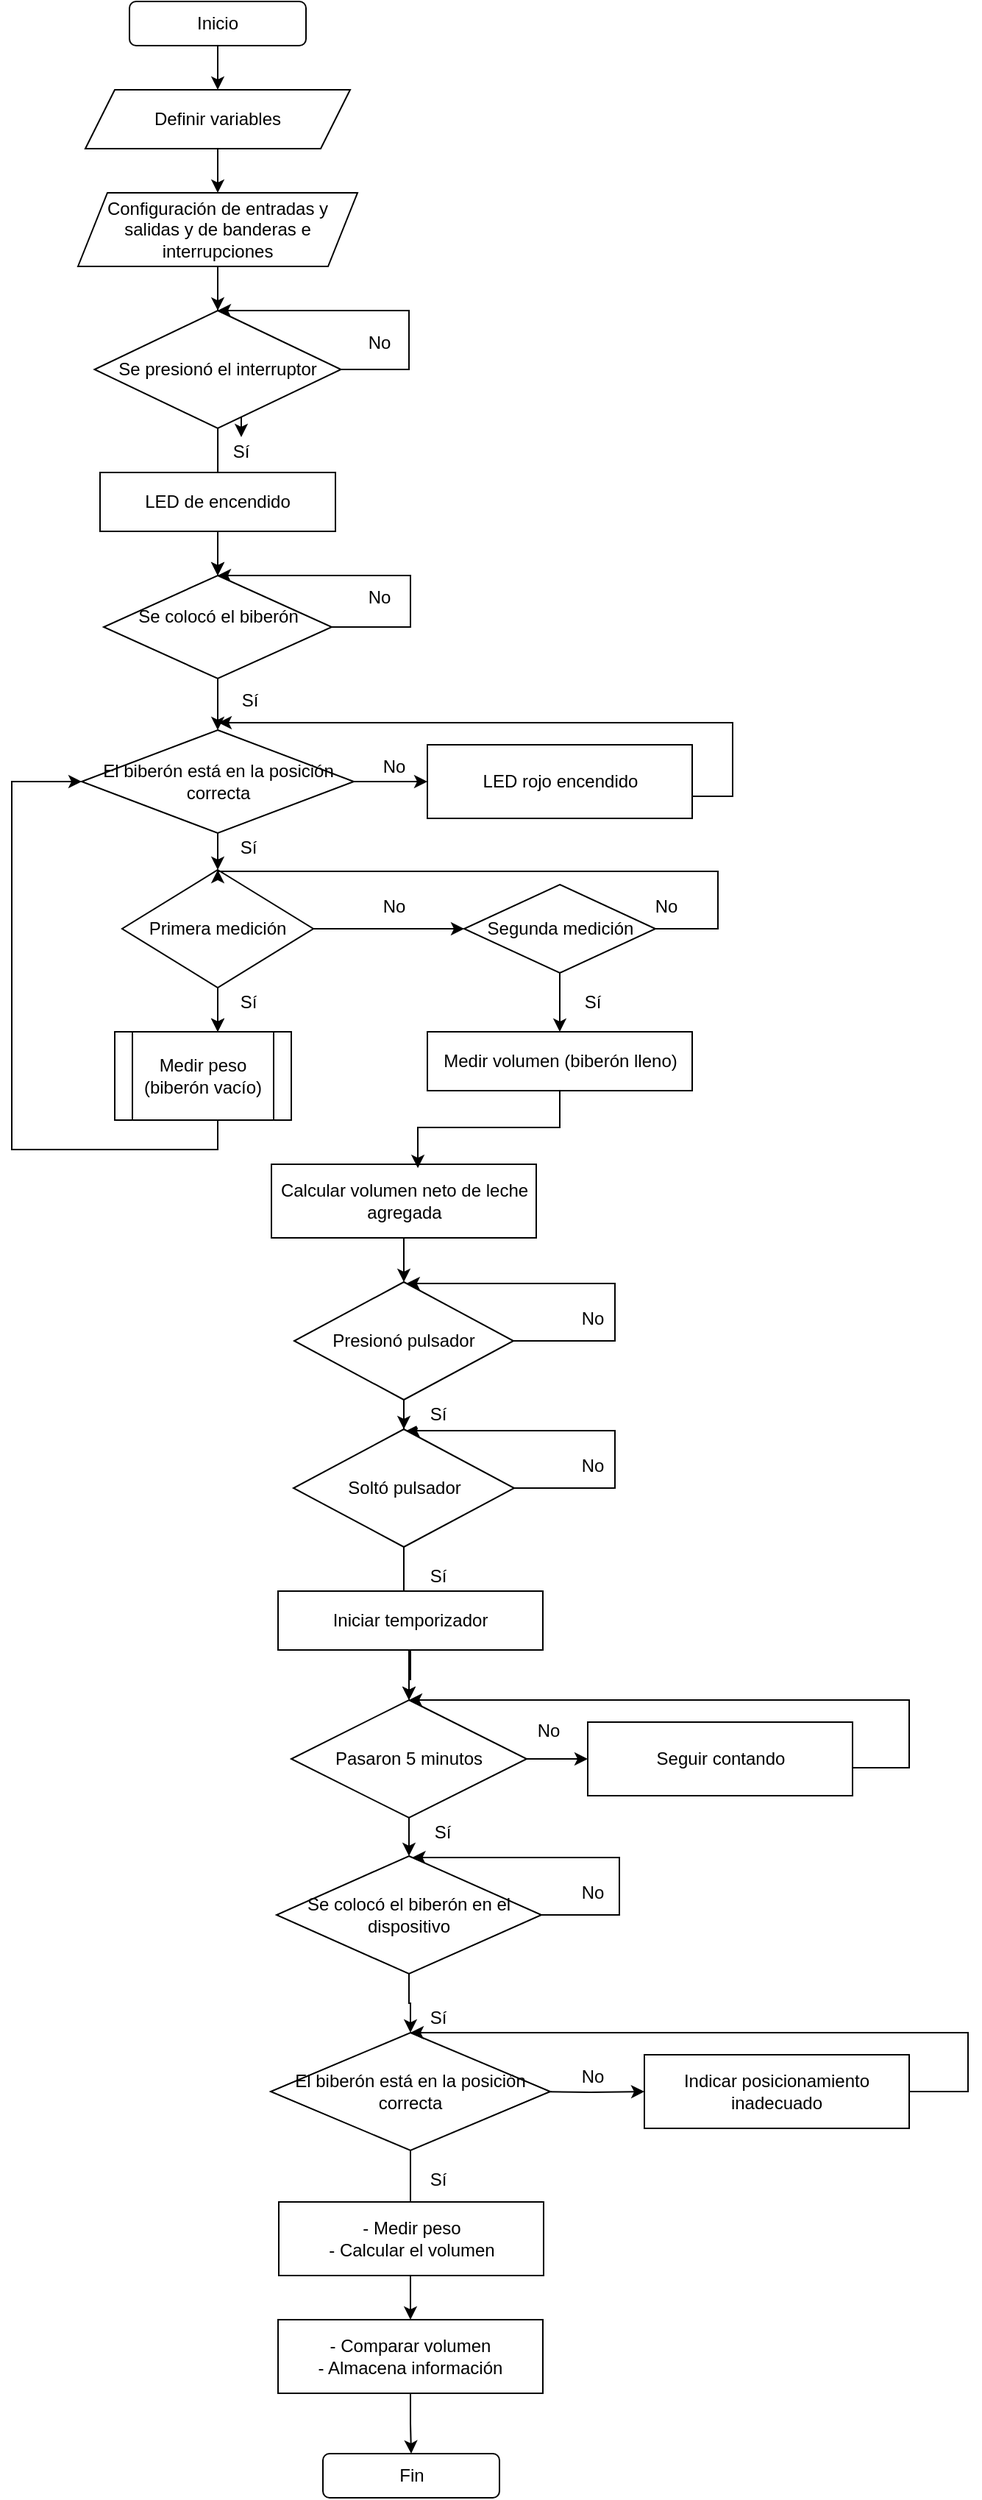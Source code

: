 <mxfile version="24.8.3">
  <diagram name="Página-1" id="SoBt5UEcjjpFxE3kOV6t">
    <mxGraphModel dx="1050" dy="557" grid="1" gridSize="10" guides="1" tooltips="1" connect="1" arrows="1" fold="1" page="1" pageScale="1" pageWidth="827" pageHeight="1169" math="0" shadow="0">
      <root>
        <mxCell id="0" />
        <mxCell id="1" parent="0" />
        <mxCell id="9aD9zQ7VYFF84dAfsWvm-19" value="" style="edgeStyle=orthogonalEdgeStyle;rounded=0;orthogonalLoop=1;jettySize=auto;html=1;" edge="1" parent="1" source="m10XUqg-PlZCf3VrpscT-1" target="9aD9zQ7VYFF84dAfsWvm-1">
          <mxGeometry relative="1" as="geometry" />
        </mxCell>
        <mxCell id="m10XUqg-PlZCf3VrpscT-1" value="&lt;font style=&quot;vertical-align: inherit;&quot;&gt;&lt;font style=&quot;vertical-align: inherit;&quot;&gt;Inicio&lt;/font&gt;&lt;/font&gt;" style="rounded=1;whiteSpace=wrap;html=1;" parent="1" vertex="1">
          <mxGeometry x="120" y="30" width="120" height="30" as="geometry" />
        </mxCell>
        <mxCell id="9aD9zQ7VYFF84dAfsWvm-24" value="" style="edgeStyle=orthogonalEdgeStyle;rounded=0;orthogonalLoop=1;jettySize=auto;html=1;" edge="1" parent="1" source="m10XUqg-PlZCf3VrpscT-2" target="m10XUqg-PlZCf3VrpscT-7">
          <mxGeometry relative="1" as="geometry" />
        </mxCell>
        <mxCell id="9aD9zQ7VYFF84dAfsWvm-134" value="" style="edgeStyle=orthogonalEdgeStyle;rounded=0;orthogonalLoop=1;jettySize=auto;html=1;" edge="1" parent="1" source="m10XUqg-PlZCf3VrpscT-2" target="9aD9zQ7VYFF84dAfsWvm-108">
          <mxGeometry relative="1" as="geometry" />
        </mxCell>
        <mxCell id="m10XUqg-PlZCf3VrpscT-2" value="&lt;font style=&quot;vertical-align: inherit;&quot;&gt;&lt;font style=&quot;vertical-align: inherit;&quot;&gt;&lt;font style=&quot;vertical-align: inherit;&quot;&gt;&lt;font style=&quot;vertical-align: inherit;&quot;&gt;Configuración de entradas y salidas y de banderas e interrupciones&lt;/font&gt;&lt;/font&gt;&lt;/font&gt;&lt;/font&gt;" style="shape=parallelogram;perimeter=parallelogramPerimeter;whiteSpace=wrap;html=1;fixedSize=1;" parent="1" vertex="1">
          <mxGeometry x="85" y="160" width="190" height="50" as="geometry" />
        </mxCell>
        <mxCell id="m10XUqg-PlZCf3VrpscT-4" value="&lt;font style=&quot;vertical-align: inherit;&quot;&gt;&lt;font style=&quot;vertical-align: inherit;&quot;&gt;Fin&lt;/font&gt;&lt;/font&gt;" style="rounded=1;whiteSpace=wrap;html=1;" parent="1" vertex="1">
          <mxGeometry x="251.5" y="1696" width="120" height="30" as="geometry" />
        </mxCell>
        <mxCell id="9aD9zQ7VYFF84dAfsWvm-68" value="" style="edgeStyle=orthogonalEdgeStyle;rounded=0;orthogonalLoop=1;jettySize=auto;html=1;" edge="1" parent="1" source="m10XUqg-PlZCf3VrpscT-5" target="9aD9zQ7VYFF84dAfsWvm-2">
          <mxGeometry relative="1" as="geometry" />
        </mxCell>
        <mxCell id="9aD9zQ7VYFF84dAfsWvm-86" value="" style="edgeStyle=orthogonalEdgeStyle;rounded=0;orthogonalLoop=1;jettySize=auto;html=1;" edge="1" parent="1" source="m10XUqg-PlZCf3VrpscT-7" target="9aD9zQ7VYFF84dAfsWvm-2">
          <mxGeometry relative="1" as="geometry" />
        </mxCell>
        <mxCell id="9aD9zQ7VYFF84dAfsWvm-94" value="" style="edgeStyle=orthogonalEdgeStyle;rounded=0;orthogonalLoop=1;jettySize=auto;html=1;" edge="1" parent="1" source="m10XUqg-PlZCf3VrpscT-7" target="m10XUqg-PlZCf3VrpscT-7">
          <mxGeometry relative="1" as="geometry">
            <mxPoint x="360" y="240" as="targetPoint" />
            <Array as="points">
              <mxPoint x="310" y="280" />
              <mxPoint x="310" y="240" />
            </Array>
          </mxGeometry>
        </mxCell>
        <mxCell id="m10XUqg-PlZCf3VrpscT-7" value="&lt;font style=&quot;vertical-align: inherit;&quot;&gt;&lt;font style=&quot;vertical-align: inherit;&quot;&gt;Se presionó el interruptor&lt;/font&gt;&lt;/font&gt;" style="rhombus;whiteSpace=wrap;html=1;" parent="1" vertex="1">
          <mxGeometry x="96.25" y="240" width="167.5" height="80" as="geometry" />
        </mxCell>
        <mxCell id="9aD9zQ7VYFF84dAfsWvm-22" value="" style="edgeStyle=orthogonalEdgeStyle;rounded=0;orthogonalLoop=1;jettySize=auto;html=1;" edge="1" parent="1" source="9aD9zQ7VYFF84dAfsWvm-1" target="m10XUqg-PlZCf3VrpscT-2">
          <mxGeometry relative="1" as="geometry" />
        </mxCell>
        <mxCell id="9aD9zQ7VYFF84dAfsWvm-1" value="&lt;font style=&quot;vertical-align: inherit;&quot;&gt;&lt;font style=&quot;vertical-align: inherit;&quot;&gt;&lt;font style=&quot;vertical-align: inherit;&quot;&gt;&lt;font style=&quot;vertical-align: inherit;&quot;&gt;Definir variables&lt;/font&gt;&lt;/font&gt;&lt;/font&gt;&lt;/font&gt;" style="shape=parallelogram;perimeter=parallelogramPerimeter;whiteSpace=wrap;html=1;fixedSize=1;" vertex="1" parent="1">
          <mxGeometry x="90" y="90" width="180" height="40" as="geometry" />
        </mxCell>
        <mxCell id="9aD9zQ7VYFF84dAfsWvm-40" value="" style="edgeStyle=orthogonalEdgeStyle;rounded=0;orthogonalLoop=1;jettySize=auto;html=1;" edge="1" parent="1" source="9aD9zQ7VYFF84dAfsWvm-2" target="9aD9zQ7VYFF84dAfsWvm-3">
          <mxGeometry relative="1" as="geometry" />
        </mxCell>
        <mxCell id="9aD9zQ7VYFF84dAfsWvm-112" value="" style="edgeStyle=orthogonalEdgeStyle;rounded=0;orthogonalLoop=1;jettySize=auto;html=1;entryX=0.5;entryY=0;entryDx=0;entryDy=0;" edge="1" parent="1" source="9aD9zQ7VYFF84dAfsWvm-2" target="9aD9zQ7VYFF84dAfsWvm-2">
          <mxGeometry relative="1" as="geometry">
            <mxPoint x="280" y="420" as="targetPoint" />
            <Array as="points">
              <mxPoint x="311" y="455" />
              <mxPoint x="311" y="420" />
            </Array>
          </mxGeometry>
        </mxCell>
        <mxCell id="9aD9zQ7VYFF84dAfsWvm-2" value="&lt;font style=&quot;vertical-align: inherit;&quot;&gt;&lt;font style=&quot;vertical-align: inherit;&quot;&gt;Se colocó el biberón&lt;/font&gt;&lt;/font&gt;&lt;div&gt;&lt;font style=&quot;vertical-align: inherit;&quot;&gt;&lt;font style=&quot;vertical-align: inherit;&quot;&gt;&lt;span style=&quot;color: rgba(0, 0, 0, 0); font-family: monospace; font-size: 0px; text-align: start; text-wrap-mode: nowrap;&quot;&gt;hModel%3E%3Croot%3E%3CmxCell%20id%3D%220%22%2F%3E%3CmxCell%20id%3D%221%22%20parent%3D%220%22%2F%3E%3CmxCell%20id%3D%222%22%20value%3D%22%26lt%3Bfont%20style%3D%26quot%3Bvertical-align%3A%20inherit%3B%26quot%3B%26gt%3B%26lt%3Bfont%20style%3D%26quot%3Bvertical-align%3A%20inherit%3B%26quot%3B%26gt%3B%C2%BFSe%20presion%C3%B3%20el%20interruptor%3F%26lt%3B%2Ffont%26gt%3B%26lt%3B%2Ffont%26gt%3B%22%20style%3D%22rhombus%3BwhiteSpace%3Dwrap%3Bhtml%3D1%3B%22%20vertex%3D%221%22%20parent%3D%221%22%3E%3CmxGeometry%20x%3D%22349%22%20y%3D%22240%22%20width%3D%22130%22%20height%3D%2280%22%20as%3D%22geometry%22%2F%3E%3C%2FmxCell%3E%3C%2Froot%3E%3C%2FmxGraphModel%&lt;/span&gt;&lt;/font&gt;&lt;/font&gt;&lt;/div&gt;" style="rhombus;whiteSpace=wrap;html=1;" vertex="1" parent="1">
          <mxGeometry x="102.5" y="420" width="155" height="70" as="geometry" />
        </mxCell>
        <mxCell id="9aD9zQ7VYFF84dAfsWvm-44" value="" style="edgeStyle=orthogonalEdgeStyle;rounded=0;orthogonalLoop=1;jettySize=auto;html=1;" edge="1" parent="1" source="9aD9zQ7VYFF84dAfsWvm-3" target="9aD9zQ7VYFF84dAfsWvm-4">
          <mxGeometry relative="1" as="geometry" />
        </mxCell>
        <mxCell id="9aD9zQ7VYFF84dAfsWvm-63" value="" style="edgeStyle=orthogonalEdgeStyle;rounded=0;orthogonalLoop=1;jettySize=auto;html=1;" edge="1" parent="1" source="9aD9zQ7VYFF84dAfsWvm-3" target="9aD9zQ7VYFF84dAfsWvm-8">
          <mxGeometry relative="1" as="geometry" />
        </mxCell>
        <mxCell id="9aD9zQ7VYFF84dAfsWvm-3" value="El biberón está en la posición correcta&lt;span style=&quot;color: rgba(0, 0, 0, 0); font-family: monospace; font-size: 0px; text-align: start; text-wrap-mode: nowrap;&quot;&gt;%3CmxGraphModel%3E%3Croot%3E%3CmxCell%20id%3D%220%22%2F%3E%3CmxCell%20id%3D%221%22%20parent%3D%220%22%2F%3E%3CmxCell%20id%3D%222%22%20value%3D%22%26lt%3Bfont%20style%3D%26quot%3Bvertical-align%3A%20inherit%3B%26quot%3B%26gt%3B%26lt%3Bfont%20style%3D%26quot%3Bvertical-align%3A%20inherit%3B%26quot%3B%26gt%3B%C2%BFSe%20coloc%C3%B3%20el%20biber%C3%B3n%26lt%3Bspan%20style%3D%26quot%3Bcolor%3A%20rgba(0%2C%200%2C%200%2C%200)%3B%20font-family%3A%20monospace%3B%20font-size%3A%200px%3B%20text-align%3A%20start%3B%20text-wrap-mode%3A%20nowrap%3B%26quot%3B%26gt%3B%253CmxGraphModel%253E%253Croot%253E%253CmxCell%2520id%253D%25220%2522%252F%253E%253CmxCell%2520id%253D%25221%2522%2520parent%253D%25220%2522%252F%253E%253CmxCell%2520id%253D%25222%2522%2520value%253D%2522%2526lt%253Bfont%2520style%253D%2526quot%253Bvertical-align%253A%2520inherit%253B%2526quot%253B%2526gt%253B%2526lt%253Bfont%2520style%253D%2526quot%253Bvertical-align%253A%2520inherit%253B%2526quot%253B%2526gt%253B%25C2%25BFSe%2520presion%25C3%25B3%2520el%2520interruptor%253F%2526lt%253B%252Ffont%2526gt%253B%2526lt%253B%252Ffont%2526gt%253B%2522%2520style%253D%2522rhombus%253BwhiteSpace%253Dwrap%253Bhtml%253D1%253B%2522%2520vertex%253D%25221%2522%2520parent%253D%25221%2522%253E%253CmxGeometry%2520x%253D%2522349%2522%2520y%253D%2522240%2522%2520width%253D%2522130%2522%2520height%253D%252280%2522%2520as%253D%2522geometry%2522%252F%253E%253C%252FmxCell%253E%253C%252Froot%253E%253C%252FmxGraphModel%253E%26lt%3B%2Fspan%26gt%3B%3F%26lt%3B%2Ffont%26gt%3B%26lt%3B%2Ffont%26gt%3B%22%20style%3D%22rhombus%3BwhiteSpace%3Dwrap%3Bhtml%3D1%3B%22%20vertex%3D%221%22%20parent%3D%221%22%3E%3CmxGeometry%20x%3D%22349%22%20y%3D%22410%22%20width%3D%22130%22%20height%3D%2280%22%20as%3D%22geometry%22%2F%3E%3C%2FmxCell%3E%3C%2Froot%3E%3C%2FmxGraphModel%3E&lt;/span&gt;" style="rhombus;whiteSpace=wrap;html=1;" vertex="1" parent="1">
          <mxGeometry x="87.5" y="525" width="185" height="70" as="geometry" />
        </mxCell>
        <mxCell id="9aD9zQ7VYFF84dAfsWvm-45" value="" style="edgeStyle=orthogonalEdgeStyle;rounded=0;orthogonalLoop=1;jettySize=auto;html=1;" edge="1" parent="1" source="9aD9zQ7VYFF84dAfsWvm-4">
          <mxGeometry relative="1" as="geometry">
            <mxPoint x="180" y="730" as="targetPoint" />
          </mxGeometry>
        </mxCell>
        <mxCell id="9aD9zQ7VYFF84dAfsWvm-48" value="" style="edgeStyle=orthogonalEdgeStyle;rounded=0;orthogonalLoop=1;jettySize=auto;html=1;" edge="1" parent="1" source="9aD9zQ7VYFF84dAfsWvm-4" target="9aD9zQ7VYFF84dAfsWvm-5">
          <mxGeometry relative="1" as="geometry" />
        </mxCell>
        <mxCell id="9aD9zQ7VYFF84dAfsWvm-90" value="" style="edgeStyle=orthogonalEdgeStyle;rounded=0;orthogonalLoop=1;jettySize=auto;html=1;" edge="1" parent="1" source="9aD9zQ7VYFF84dAfsWvm-4">
          <mxGeometry relative="1" as="geometry">
            <mxPoint x="180" y="730" as="targetPoint" />
          </mxGeometry>
        </mxCell>
        <mxCell id="9aD9zQ7VYFF84dAfsWvm-4" value="Primera medición" style="rhombus;whiteSpace=wrap;html=1;" vertex="1" parent="1">
          <mxGeometry x="115" y="620" width="130" height="80" as="geometry" />
        </mxCell>
        <mxCell id="9aD9zQ7VYFF84dAfsWvm-53" value="" style="edgeStyle=orthogonalEdgeStyle;rounded=0;orthogonalLoop=1;jettySize=auto;html=1;" edge="1" parent="1" source="9aD9zQ7VYFF84dAfsWvm-5" target="9aD9zQ7VYFF84dAfsWvm-6">
          <mxGeometry relative="1" as="geometry" />
        </mxCell>
        <mxCell id="9aD9zQ7VYFF84dAfsWvm-89" value="" style="edgeStyle=orthogonalEdgeStyle;rounded=0;orthogonalLoop=1;jettySize=auto;html=1;entryX=0.5;entryY=0;entryDx=0;entryDy=0;" edge="1" parent="1" source="9aD9zQ7VYFF84dAfsWvm-5" target="9aD9zQ7VYFF84dAfsWvm-4">
          <mxGeometry relative="1" as="geometry">
            <mxPoint x="530" y="620" as="targetPoint" />
            <Array as="points">
              <mxPoint x="520" y="660" />
              <mxPoint x="520" y="621" />
            </Array>
          </mxGeometry>
        </mxCell>
        <mxCell id="9aD9zQ7VYFF84dAfsWvm-5" value="Segunda medición" style="rhombus;whiteSpace=wrap;html=1;" vertex="1" parent="1">
          <mxGeometry x="347.5" y="630" width="130" height="60" as="geometry" />
        </mxCell>
        <mxCell id="9aD9zQ7VYFF84dAfsWvm-6" value="Medir volumen (biberón lleno)" style="rounded=0;whiteSpace=wrap;html=1;" vertex="1" parent="1">
          <mxGeometry x="322.5" y="730" width="180" height="40" as="geometry" />
        </mxCell>
        <mxCell id="9aD9zQ7VYFF84dAfsWvm-55" value="" style="edgeStyle=orthogonalEdgeStyle;rounded=0;orthogonalLoop=1;jettySize=auto;html=1;" edge="1" parent="1" source="9aD9zQ7VYFF84dAfsWvm-7">
          <mxGeometry relative="1" as="geometry">
            <mxPoint x="306.5" y="900" as="targetPoint" />
          </mxGeometry>
        </mxCell>
        <mxCell id="9aD9zQ7VYFF84dAfsWvm-7" value="Calcular volumen neto de leche agregada" style="rounded=0;whiteSpace=wrap;html=1;" vertex="1" parent="1">
          <mxGeometry x="216.5" y="820" width="180" height="50" as="geometry" />
        </mxCell>
        <mxCell id="9aD9zQ7VYFF84dAfsWvm-92" value="" style="edgeStyle=orthogonalEdgeStyle;rounded=0;orthogonalLoop=1;jettySize=auto;html=1;" edge="1" parent="1">
          <mxGeometry relative="1" as="geometry">
            <mxPoint x="503" y="570" as="sourcePoint" />
            <mxPoint x="180.5" y="520" as="targetPoint" />
            <Array as="points">
              <mxPoint x="530" y="570" />
              <mxPoint x="530" y="520" />
            </Array>
          </mxGeometry>
        </mxCell>
        <mxCell id="9aD9zQ7VYFF84dAfsWvm-8" value="LED rojo encendido" style="rounded=0;whiteSpace=wrap;html=1;" vertex="1" parent="1">
          <mxGeometry x="322.5" y="535" width="180" height="50" as="geometry" />
        </mxCell>
        <mxCell id="9aD9zQ7VYFF84dAfsWvm-71" value="" style="edgeStyle=orthogonalEdgeStyle;rounded=0;orthogonalLoop=1;jettySize=auto;html=1;" edge="1" parent="1" source="9aD9zQ7VYFF84dAfsWvm-9" target="9aD9zQ7VYFF84dAfsWvm-10">
          <mxGeometry relative="1" as="geometry" />
        </mxCell>
        <mxCell id="9aD9zQ7VYFF84dAfsWvm-96" value="" style="edgeStyle=orthogonalEdgeStyle;rounded=0;orthogonalLoop=1;jettySize=auto;html=1;" edge="1" parent="1" source="9aD9zQ7VYFF84dAfsWvm-9" target="9aD9zQ7VYFF84dAfsWvm-9">
          <mxGeometry relative="1" as="geometry">
            <mxPoint x="390" y="900" as="targetPoint" />
            <Array as="points">
              <mxPoint x="450" y="940" />
              <mxPoint x="450" y="901" />
            </Array>
          </mxGeometry>
        </mxCell>
        <mxCell id="9aD9zQ7VYFF84dAfsWvm-9" value="Presionó pulsador" style="rhombus;whiteSpace=wrap;html=1;" vertex="1" parent="1">
          <mxGeometry x="232" y="900" width="149" height="80" as="geometry" />
        </mxCell>
        <mxCell id="9aD9zQ7VYFF84dAfsWvm-84" value="" style="edgeStyle=orthogonalEdgeStyle;rounded=0;orthogonalLoop=1;jettySize=auto;html=1;" edge="1" parent="1" source="9aD9zQ7VYFF84dAfsWvm-10" target="9aD9zQ7VYFF84dAfsWvm-12">
          <mxGeometry relative="1" as="geometry" />
        </mxCell>
        <mxCell id="9aD9zQ7VYFF84dAfsWvm-98" value="" style="edgeStyle=orthogonalEdgeStyle;rounded=0;orthogonalLoop=1;jettySize=auto;html=1;" edge="1" parent="1" source="9aD9zQ7VYFF84dAfsWvm-10" target="9aD9zQ7VYFF84dAfsWvm-10">
          <mxGeometry relative="1" as="geometry">
            <mxPoint x="500" y="1000" as="targetPoint" />
            <Array as="points">
              <mxPoint x="450" y="1040" />
              <mxPoint x="450" y="1001" />
            </Array>
          </mxGeometry>
        </mxCell>
        <mxCell id="9aD9zQ7VYFF84dAfsWvm-10" value="Soltó pulsador" style="rhombus;whiteSpace=wrap;html=1;" vertex="1" parent="1">
          <mxGeometry x="231.5" y="1000" width="150" height="80" as="geometry" />
        </mxCell>
        <mxCell id="9aD9zQ7VYFF84dAfsWvm-61" value="" style="edgeStyle=orthogonalEdgeStyle;rounded=0;orthogonalLoop=1;jettySize=auto;html=1;" edge="1" parent="1" source="9aD9zQ7VYFF84dAfsWvm-11" target="9aD9zQ7VYFF84dAfsWvm-12">
          <mxGeometry relative="1" as="geometry" />
        </mxCell>
        <mxCell id="9aD9zQ7VYFF84dAfsWvm-11" value="Iniciar temporizador" style="rounded=0;whiteSpace=wrap;html=1;" vertex="1" parent="1">
          <mxGeometry x="221" y="1110" width="180" height="40" as="geometry" />
        </mxCell>
        <mxCell id="9aD9zQ7VYFF84dAfsWvm-59" value="" style="edgeStyle=orthogonalEdgeStyle;rounded=0;orthogonalLoop=1;jettySize=auto;html=1;" edge="1" parent="1" source="9aD9zQ7VYFF84dAfsWvm-12" target="9aD9zQ7VYFF84dAfsWvm-13">
          <mxGeometry relative="1" as="geometry" />
        </mxCell>
        <mxCell id="9aD9zQ7VYFF84dAfsWvm-99" value="" style="edgeStyle=orthogonalEdgeStyle;rounded=0;orthogonalLoop=1;jettySize=auto;html=1;" edge="1" parent="1" source="9aD9zQ7VYFF84dAfsWvm-12" target="9aD9zQ7VYFF84dAfsWvm-16">
          <mxGeometry relative="1" as="geometry" />
        </mxCell>
        <mxCell id="9aD9zQ7VYFF84dAfsWvm-12" value="Pasaron 5 minutos" style="rhombus;whiteSpace=wrap;html=1;" vertex="1" parent="1">
          <mxGeometry x="230" y="1184" width="160" height="80" as="geometry" />
        </mxCell>
        <mxCell id="9aD9zQ7VYFF84dAfsWvm-85" value="" style="edgeStyle=orthogonalEdgeStyle;rounded=0;orthogonalLoop=1;jettySize=auto;html=1;" edge="1" parent="1" source="9aD9zQ7VYFF84dAfsWvm-13" target="9aD9zQ7VYFF84dAfsWvm-14">
          <mxGeometry relative="1" as="geometry" />
        </mxCell>
        <mxCell id="9aD9zQ7VYFF84dAfsWvm-105" value="" style="edgeStyle=orthogonalEdgeStyle;rounded=0;orthogonalLoop=1;jettySize=auto;html=1;" edge="1" parent="1" source="9aD9zQ7VYFF84dAfsWvm-13" target="9aD9zQ7VYFF84dAfsWvm-13">
          <mxGeometry relative="1" as="geometry">
            <mxPoint x="510" y="1290" as="targetPoint" />
            <Array as="points">
              <mxPoint x="453" y="1330" />
              <mxPoint x="453" y="1291" />
            </Array>
          </mxGeometry>
        </mxCell>
        <mxCell id="9aD9zQ7VYFF84dAfsWvm-13" value="Se colocó el biberón en el dispositivo" style="rhombus;whiteSpace=wrap;html=1;" vertex="1" parent="1">
          <mxGeometry x="220" y="1290" width="180" height="80" as="geometry" />
        </mxCell>
        <mxCell id="9aD9zQ7VYFF84dAfsWvm-79" value="" style="edgeStyle=orthogonalEdgeStyle;rounded=0;orthogonalLoop=1;jettySize=auto;html=1;" edge="1" parent="1" target="9aD9zQ7VYFF84dAfsWvm-15">
          <mxGeometry relative="1" as="geometry">
            <mxPoint x="395.5" y="1450" as="sourcePoint" />
          </mxGeometry>
        </mxCell>
        <mxCell id="9aD9zQ7VYFF84dAfsWvm-82" value="" style="edgeStyle=orthogonalEdgeStyle;rounded=0;orthogonalLoop=1;jettySize=auto;html=1;" edge="1" parent="1" source="9aD9zQ7VYFF84dAfsWvm-14" target="9aD9zQ7VYFF84dAfsWvm-18">
          <mxGeometry relative="1" as="geometry" />
        </mxCell>
        <mxCell id="9aD9zQ7VYFF84dAfsWvm-14" value="El biberón está en la posición correcta&lt;span style=&quot;color: rgba(0, 0, 0, 0); font-family: monospace; font-size: 0px; text-align: start; text-wrap-mode: nowrap;&quot;&gt;%3CmxGraphModel%3E%3Croot%3E%3CmxCell%20id%3D%220%22%2F%3E%3CmxCell%20id%3D%221%22%20parent%3D%220%22%2F%3E%3CmxCell%20id%3D%222%22%20value%3D%22%26lt%3Bfont%20style%3D%26quot%3Bvertical-align%3A%20inherit%3B%26quot%3B%26gt%3B%26lt%3Bfont%20style%3D%26quot%3Bvertical-align%3A%20inherit%3B%26quot%3B%26gt%3B%C2%BFSe%20coloc%C3%B3%20el%20biber%C3%B3n%26lt%3Bspan%20style%3D%26quot%3Bcolor%3A%20rgba(0%2C%200%2C%200%2C%200)%3B%20font-family%3A%20monospace%3B%20font-size%3A%200px%3B%20text-align%3A%20start%3B%20text-wrap-mode%3A%20nowrap%3B%26quot%3B%26gt%3B%253CmxGraphModel%253E%253Croot%253E%253CmxCell%2520id%253D%25220%2522%252F%253E%253CmxCell%2520id%253D%25221%2522%2520parent%253D%25220%2522%252F%253E%253CmxCell%2520id%253D%25222%2522%2520value%253D%2522%2526lt%253Bfont%2520style%253D%2526quot%253Bvertical-align%253A%2520inherit%253B%2526quot%253B%2526gt%253B%2526lt%253Bfont%2520style%253D%2526quot%253Bvertical-align%253A%2520inherit%253B%2526quot%253B%2526gt%253B%25C2%25BFSe%2520presion%25C3%25B3%2520el%2520interruptor%253F%2526lt%253B%252Ffont%2526gt%253B%2526lt%253B%252Ffont%2526gt%253B%2522%2520style%253D%2522rhombus%253BwhiteSpace%253Dwrap%253Bhtml%253D1%253B%2522%2520vertex%253D%25221%2522%2520parent%253D%25221%2522%253E%253CmxGeometry%2520x%253D%2522349%2522%2520y%253D%2522240%2522%2520width%253D%2522130%2522%2520height%253D%252280%2522%2520as%253D%2522geometry%2522%252F%253E%253C%252FmxCell%253E%253C%252Froot%253E%253C%252FmxGraphModel%253E%26lt%3B%2Fspan%26gt%3B%3F%26lt%3B%2Ffont%26gt%3B%26lt%3B%2Ffont%26gt%3B%22%20style%3D%22rhombus%3BwhiteSpace%3Dwrap%3Bhtml%3D1%3B%22%20vertex%3D%221%22%20parent%3D%221%22%3E%3CmxGeometry%20x%3D%22349%22%20y%3D%22410%22%20width%3D%22130%22%20height%3D%2280%22%20as%3D%22geometry%22%2F%3E%3C%2FmxCell%3E%3C%2Froot%3E%3C%2FmxGraphModel%3E&lt;/span&gt;" style="rhombus;whiteSpace=wrap;html=1;" vertex="1" parent="1">
          <mxGeometry x="216" y="1410" width="190" height="80" as="geometry" />
        </mxCell>
        <mxCell id="9aD9zQ7VYFF84dAfsWvm-103" value="" style="edgeStyle=orthogonalEdgeStyle;rounded=0;orthogonalLoop=1;jettySize=auto;html=1;entryX=0.5;entryY=0;entryDx=0;entryDy=0;" edge="1" parent="1" source="9aD9zQ7VYFF84dAfsWvm-15" target="9aD9zQ7VYFF84dAfsWvm-14">
          <mxGeometry relative="1" as="geometry">
            <mxPoint x="690" y="1390" as="targetPoint" />
            <Array as="points">
              <mxPoint x="690" y="1450" />
              <mxPoint x="690" y="1410" />
            </Array>
          </mxGeometry>
        </mxCell>
        <mxCell id="9aD9zQ7VYFF84dAfsWvm-15" value="Indicar posicionamiento inadecuado" style="rounded=0;whiteSpace=wrap;html=1;" vertex="1" parent="1">
          <mxGeometry x="470" y="1425" width="180" height="50" as="geometry" />
        </mxCell>
        <mxCell id="9aD9zQ7VYFF84dAfsWvm-101" value="" style="edgeStyle=orthogonalEdgeStyle;rounded=0;orthogonalLoop=1;jettySize=auto;html=1;entryX=0.5;entryY=0;entryDx=0;entryDy=0;" edge="1" parent="1">
          <mxGeometry relative="1" as="geometry">
            <mxPoint x="620" y="1230" as="sourcePoint" />
            <mxPoint x="310" y="1184" as="targetPoint" />
            <Array as="points">
              <mxPoint x="611" y="1230" />
              <mxPoint x="650" y="1230" />
              <mxPoint x="650" y="1184" />
            </Array>
          </mxGeometry>
        </mxCell>
        <mxCell id="9aD9zQ7VYFF84dAfsWvm-16" value="Seguir contando" style="rounded=0;whiteSpace=wrap;html=1;" vertex="1" parent="1">
          <mxGeometry x="431.5" y="1199" width="180" height="50" as="geometry" />
        </mxCell>
        <mxCell id="9aD9zQ7VYFF84dAfsWvm-17" value="- Medir peso&lt;div&gt;- Calcular el volumen&lt;/div&gt;" style="rounded=0;whiteSpace=wrap;html=1;" vertex="1" parent="1">
          <mxGeometry x="221.5" y="1525" width="180" height="50" as="geometry" />
        </mxCell>
        <mxCell id="9aD9zQ7VYFF84dAfsWvm-83" value="" style="edgeStyle=orthogonalEdgeStyle;rounded=0;orthogonalLoop=1;jettySize=auto;html=1;" edge="1" parent="1" source="9aD9zQ7VYFF84dAfsWvm-18" target="m10XUqg-PlZCf3VrpscT-4">
          <mxGeometry relative="1" as="geometry" />
        </mxCell>
        <mxCell id="9aD9zQ7VYFF84dAfsWvm-18" value="- Comparar volumen&lt;div&gt;- Almacena información&lt;/div&gt;" style="rounded=0;whiteSpace=wrap;html=1;" vertex="1" parent="1">
          <mxGeometry x="221" y="1605" width="180" height="50" as="geometry" />
        </mxCell>
        <mxCell id="9aD9zQ7VYFF84dAfsWvm-51" style="edgeStyle=orthogonalEdgeStyle;rounded=0;orthogonalLoop=1;jettySize=auto;html=1;entryX=0;entryY=0.5;entryDx=0;entryDy=0;" edge="1" parent="1" target="9aD9zQ7VYFF84dAfsWvm-3">
          <mxGeometry relative="1" as="geometry">
            <mxPoint x="180" y="770" as="sourcePoint" />
            <mxPoint x="40" y="570" as="targetPoint" />
            <Array as="points">
              <mxPoint x="180" y="810" />
              <mxPoint x="40" y="810" />
              <mxPoint x="40" y="560" />
            </Array>
          </mxGeometry>
        </mxCell>
        <mxCell id="9aD9zQ7VYFF84dAfsWvm-52" style="edgeStyle=orthogonalEdgeStyle;rounded=0;orthogonalLoop=1;jettySize=auto;html=1;entryX=0.553;entryY=0.052;entryDx=0;entryDy=0;entryPerimeter=0;" edge="1" parent="1" source="9aD9zQ7VYFF84dAfsWvm-6" target="9aD9zQ7VYFF84dAfsWvm-7">
          <mxGeometry relative="1" as="geometry" />
        </mxCell>
        <mxCell id="m10XUqg-PlZCf3VrpscT-5" value="LED de encendido" style="rounded=0;whiteSpace=wrap;html=1;" parent="1" vertex="1">
          <mxGeometry x="100" y="350" width="160" height="40" as="geometry" />
        </mxCell>
        <mxCell id="9aD9zQ7VYFF84dAfsWvm-107" value="No" style="rounded=1;whiteSpace=wrap;html=1;strokeColor=#FFFFFF;" vertex="1" parent="1">
          <mxGeometry x="275" y="247" width="30" height="30" as="geometry" />
        </mxCell>
        <mxCell id="9aD9zQ7VYFF84dAfsWvm-108" value="Sí" style="rounded=1;whiteSpace=wrap;html=1;strokeColor=none;" vertex="1" parent="1">
          <mxGeometry x="181" y="326" width="30" height="20" as="geometry" />
        </mxCell>
        <mxCell id="9aD9zQ7VYFF84dAfsWvm-113" value="No" style="rounded=1;whiteSpace=wrap;html=1;strokeColor=none;fillColor=none;" vertex="1" parent="1">
          <mxGeometry x="275" y="420" width="30" height="30" as="geometry" />
        </mxCell>
        <mxCell id="9aD9zQ7VYFF84dAfsWvm-114" value="Sí" style="rounded=1;whiteSpace=wrap;html=1;strokeColor=none;" vertex="1" parent="1">
          <mxGeometry x="186.5" y="495" width="30" height="20" as="geometry" />
        </mxCell>
        <mxCell id="9aD9zQ7VYFF84dAfsWvm-115" value="No" style="rounded=1;whiteSpace=wrap;html=1;strokeColor=none;fillColor=none;" vertex="1" parent="1">
          <mxGeometry x="285" y="535" width="30" height="30" as="geometry" />
        </mxCell>
        <mxCell id="9aD9zQ7VYFF84dAfsWvm-118" value="Sí" style="rounded=1;whiteSpace=wrap;html=1;strokeColor=none;" vertex="1" parent="1">
          <mxGeometry x="186" y="595" width="30" height="20" as="geometry" />
        </mxCell>
        <mxCell id="9aD9zQ7VYFF84dAfsWvm-119" value="No" style="rounded=1;whiteSpace=wrap;html=1;strokeColor=none;fillColor=none;" vertex="1" parent="1">
          <mxGeometry x="285" y="630" width="30" height="30" as="geometry" />
        </mxCell>
        <mxCell id="9aD9zQ7VYFF84dAfsWvm-120" value="Sí" style="rounded=1;whiteSpace=wrap;html=1;strokeColor=none;" vertex="1" parent="1">
          <mxGeometry x="186" y="700" width="30" height="20" as="geometry" />
        </mxCell>
        <mxCell id="9aD9zQ7VYFF84dAfsWvm-121" value="Sí" style="rounded=1;whiteSpace=wrap;html=1;strokeColor=none;" vertex="1" parent="1">
          <mxGeometry x="420" y="700" width="30" height="20" as="geometry" />
        </mxCell>
        <mxCell id="9aD9zQ7VYFF84dAfsWvm-122" value="No" style="rounded=1;whiteSpace=wrap;html=1;strokeColor=none;fillColor=none;" vertex="1" parent="1">
          <mxGeometry x="470" y="630" width="30" height="30" as="geometry" />
        </mxCell>
        <mxCell id="9aD9zQ7VYFF84dAfsWvm-124" value="No" style="rounded=1;whiteSpace=wrap;html=1;strokeColor=none;fillColor=none;" vertex="1" parent="1">
          <mxGeometry x="420" y="910" width="30" height="30" as="geometry" />
        </mxCell>
        <mxCell id="9aD9zQ7VYFF84dAfsWvm-125" value="Sí" style="rounded=1;whiteSpace=wrap;html=1;strokeColor=none;" vertex="1" parent="1">
          <mxGeometry x="315" y="980" width="30" height="20" as="geometry" />
        </mxCell>
        <mxCell id="9aD9zQ7VYFF84dAfsWvm-126" value="No" style="rounded=1;whiteSpace=wrap;html=1;strokeColor=none;fillColor=none;" vertex="1" parent="1">
          <mxGeometry x="420" y="1010" width="30" height="30" as="geometry" />
        </mxCell>
        <mxCell id="9aD9zQ7VYFF84dAfsWvm-127" value="Sí" style="rounded=1;whiteSpace=wrap;html=1;strokeColor=none;fillColor=none;" vertex="1" parent="1">
          <mxGeometry x="315" y="1090" width="30" height="20" as="geometry" />
        </mxCell>
        <mxCell id="9aD9zQ7VYFF84dAfsWvm-128" value="No" style="rounded=1;whiteSpace=wrap;html=1;strokeColor=none;fillColor=none;" vertex="1" parent="1">
          <mxGeometry x="390" y="1190" width="30" height="30" as="geometry" />
        </mxCell>
        <mxCell id="9aD9zQ7VYFF84dAfsWvm-129" value="Sí" style="rounded=1;whiteSpace=wrap;html=1;strokeColor=none;fillColor=none;" vertex="1" parent="1">
          <mxGeometry x="317.5" y="1264" width="30" height="20" as="geometry" />
        </mxCell>
        <mxCell id="9aD9zQ7VYFF84dAfsWvm-130" value="No" style="rounded=1;whiteSpace=wrap;html=1;strokeColor=none;fillColor=none;" vertex="1" parent="1">
          <mxGeometry x="420" y="1300" width="30" height="30" as="geometry" />
        </mxCell>
        <mxCell id="9aD9zQ7VYFF84dAfsWvm-131" value="No" style="rounded=1;whiteSpace=wrap;html=1;strokeColor=none;fillColor=none;" vertex="1" parent="1">
          <mxGeometry x="420" y="1425" width="30" height="30" as="geometry" />
        </mxCell>
        <mxCell id="9aD9zQ7VYFF84dAfsWvm-132" value="Sí" style="rounded=1;whiteSpace=wrap;html=1;strokeColor=none;fillColor=none;" vertex="1" parent="1">
          <mxGeometry x="315" y="1390" width="30" height="20" as="geometry" />
        </mxCell>
        <mxCell id="9aD9zQ7VYFF84dAfsWvm-133" value="Sí" style="rounded=1;whiteSpace=wrap;html=1;strokeColor=none;fillColor=none;" vertex="1" parent="1">
          <mxGeometry x="315" y="1500" width="30" height="20" as="geometry" />
        </mxCell>
        <mxCell id="9aD9zQ7VYFF84dAfsWvm-135" value="Medir peso (biberón vacío)" style="shape=process;whiteSpace=wrap;html=1;backgroundOutline=1;" vertex="1" parent="1">
          <mxGeometry x="110" y="730" width="120" height="60" as="geometry" />
        </mxCell>
      </root>
    </mxGraphModel>
  </diagram>
</mxfile>

